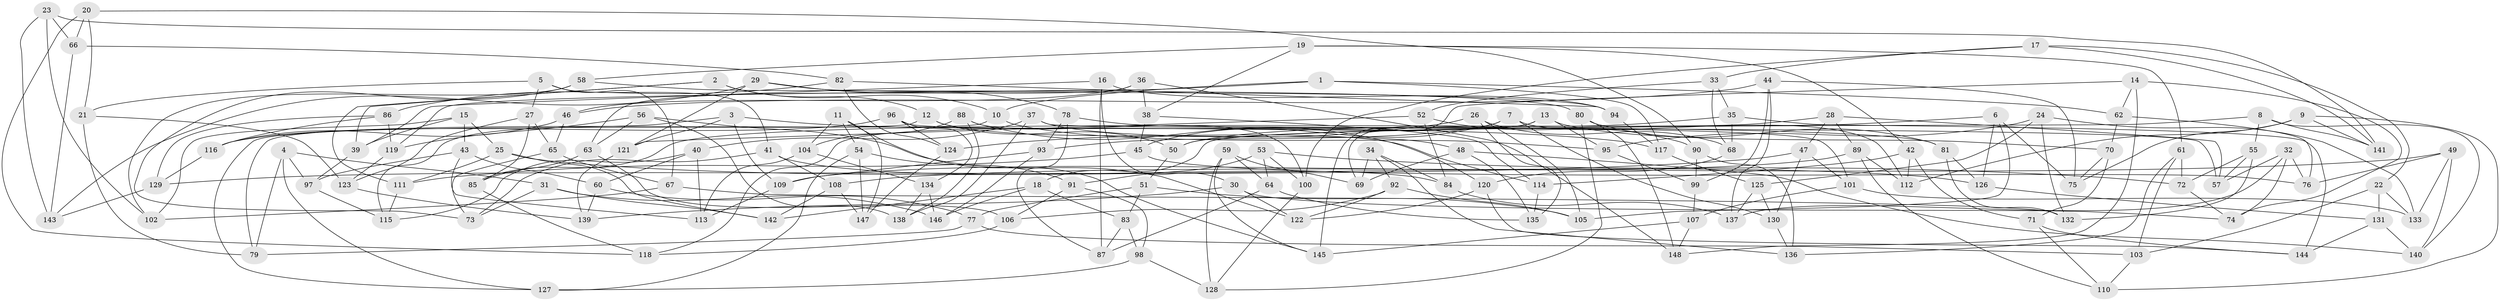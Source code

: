 // coarse degree distribution, {4: 0.4375, 6: 0.5, 5: 0.041666666666666664, 3: 0.020833333333333332}
// Generated by graph-tools (version 1.1) at 2025/52/02/27/25 19:52:35]
// undirected, 148 vertices, 296 edges
graph export_dot {
graph [start="1"]
  node [color=gray90,style=filled];
  1;
  2;
  3;
  4;
  5;
  6;
  7;
  8;
  9;
  10;
  11;
  12;
  13;
  14;
  15;
  16;
  17;
  18;
  19;
  20;
  21;
  22;
  23;
  24;
  25;
  26;
  27;
  28;
  29;
  30;
  31;
  32;
  33;
  34;
  35;
  36;
  37;
  38;
  39;
  40;
  41;
  42;
  43;
  44;
  45;
  46;
  47;
  48;
  49;
  50;
  51;
  52;
  53;
  54;
  55;
  56;
  57;
  58;
  59;
  60;
  61;
  62;
  63;
  64;
  65;
  66;
  67;
  68;
  69;
  70;
  71;
  72;
  73;
  74;
  75;
  76;
  77;
  78;
  79;
  80;
  81;
  82;
  83;
  84;
  85;
  86;
  87;
  88;
  89;
  90;
  91;
  92;
  93;
  94;
  95;
  96;
  97;
  98;
  99;
  100;
  101;
  102;
  103;
  104;
  105;
  106;
  107;
  108;
  109;
  110;
  111;
  112;
  113;
  114;
  115;
  116;
  117;
  118;
  119;
  120;
  121;
  122;
  123;
  124;
  125;
  126;
  127;
  128;
  129;
  130;
  131;
  132;
  133;
  134;
  135;
  136;
  137;
  138;
  139;
  140;
  141;
  142;
  143;
  144;
  145;
  146;
  147;
  148;
  1 -- 62;
  1 -- 117;
  1 -- 10;
  1 -- 119;
  2 -- 12;
  2 -- 39;
  2 -- 111;
  2 -- 10;
  3 -- 117;
  3 -- 109;
  3 -- 115;
  3 -- 121;
  4 -- 31;
  4 -- 127;
  4 -- 97;
  4 -- 79;
  5 -- 41;
  5 -- 21;
  5 -- 27;
  5 -- 67;
  6 -- 50;
  6 -- 126;
  6 -- 75;
  6 -- 105;
  7 -- 45;
  7 -- 130;
  7 -- 112;
  7 -- 93;
  8 -- 55;
  8 -- 18;
  8 -- 140;
  8 -- 141;
  9 -- 75;
  9 -- 141;
  9 -- 110;
  9 -- 112;
  10 -- 95;
  10 -- 79;
  11 -- 145;
  11 -- 104;
  11 -- 54;
  11 -- 147;
  12 -- 50;
  12 -- 114;
  12 -- 127;
  13 -- 69;
  13 -- 118;
  13 -- 70;
  13 -- 95;
  14 -- 145;
  14 -- 62;
  14 -- 74;
  14 -- 148;
  15 -- 25;
  15 -- 102;
  15 -- 43;
  15 -- 39;
  16 -- 39;
  16 -- 94;
  16 -- 87;
  16 -- 30;
  17 -- 100;
  17 -- 22;
  17 -- 141;
  17 -- 33;
  18 -- 146;
  18 -- 83;
  18 -- 142;
  19 -- 42;
  19 -- 58;
  19 -- 38;
  19 -- 61;
  20 -- 21;
  20 -- 66;
  20 -- 90;
  20 -- 118;
  21 -- 79;
  21 -- 123;
  22 -- 133;
  22 -- 103;
  22 -- 131;
  23 -- 66;
  23 -- 102;
  23 -- 143;
  23 -- 141;
  24 -- 133;
  24 -- 132;
  24 -- 95;
  24 -- 125;
  25 -- 111;
  25 -- 126;
  25 -- 142;
  26 -- 68;
  26 -- 105;
  26 -- 135;
  26 -- 124;
  27 -- 123;
  27 -- 65;
  27 -- 85;
  28 -- 89;
  28 -- 47;
  28 -- 85;
  28 -- 57;
  29 -- 94;
  29 -- 143;
  29 -- 121;
  29 -- 78;
  30 -- 122;
  30 -- 74;
  30 -- 139;
  31 -- 73;
  31 -- 142;
  31 -- 146;
  32 -- 74;
  32 -- 137;
  32 -- 57;
  32 -- 76;
  33 -- 52;
  33 -- 35;
  33 -- 68;
  34 -- 136;
  34 -- 92;
  34 -- 84;
  34 -- 69;
  35 -- 50;
  35 -- 68;
  35 -- 144;
  36 -- 63;
  36 -- 38;
  36 -- 46;
  36 -- 148;
  37 -- 48;
  37 -- 40;
  37 -- 138;
  37 -- 57;
  38 -- 45;
  38 -- 114;
  39 -- 97;
  40 -- 115;
  40 -- 113;
  40 -- 60;
  41 -- 73;
  41 -- 84;
  41 -- 108;
  42 -- 71;
  42 -- 112;
  42 -- 114;
  43 -- 60;
  43 -- 113;
  43 -- 97;
  44 -- 46;
  44 -- 75;
  44 -- 137;
  44 -- 99;
  45 -- 111;
  45 -- 76;
  46 -- 65;
  46 -- 116;
  47 -- 130;
  47 -- 129;
  47 -- 101;
  48 -- 135;
  48 -- 140;
  48 -- 69;
  49 -- 108;
  49 -- 140;
  49 -- 76;
  49 -- 133;
  50 -- 51;
  51 -- 77;
  51 -- 83;
  51 -- 105;
  52 -- 90;
  52 -- 121;
  52 -- 84;
  53 -- 64;
  53 -- 91;
  53 -- 100;
  53 -- 72;
  54 -- 127;
  54 -- 91;
  54 -- 147;
  55 -- 72;
  55 -- 57;
  55 -- 132;
  56 -- 122;
  56 -- 138;
  56 -- 63;
  56 -- 119;
  58 -- 80;
  58 -- 102;
  58 -- 73;
  59 -- 145;
  59 -- 69;
  59 -- 128;
  59 -- 64;
  60 -- 77;
  60 -- 139;
  61 -- 136;
  61 -- 103;
  61 -- 72;
  62 -- 70;
  62 -- 76;
  63 -- 106;
  63 -- 85;
  64 -- 87;
  64 -- 135;
  65 -- 73;
  65 -- 67;
  66 -- 143;
  66 -- 82;
  67 -- 102;
  67 -- 132;
  68 -- 120;
  70 -- 71;
  70 -- 75;
  71 -- 110;
  71 -- 144;
  72 -- 74;
  77 -- 103;
  77 -- 79;
  78 -- 93;
  78 -- 87;
  78 -- 81;
  80 -- 148;
  80 -- 81;
  80 -- 128;
  81 -- 126;
  81 -- 132;
  82 -- 86;
  82 -- 94;
  82 -- 124;
  83 -- 87;
  83 -- 98;
  84 -- 137;
  85 -- 118;
  86 -- 129;
  86 -- 119;
  86 -- 116;
  88 -- 100;
  88 -- 104;
  88 -- 120;
  88 -- 138;
  89 -- 109;
  89 -- 110;
  89 -- 112;
  90 -- 136;
  90 -- 99;
  91 -- 106;
  91 -- 98;
  92 -- 106;
  92 -- 122;
  92 -- 105;
  93 -- 109;
  93 -- 146;
  94 -- 117;
  95 -- 99;
  96 -- 101;
  96 -- 124;
  96 -- 116;
  96 -- 134;
  97 -- 115;
  98 -- 128;
  98 -- 127;
  99 -- 107;
  100 -- 128;
  101 -- 133;
  101 -- 107;
  103 -- 110;
  104 -- 113;
  104 -- 134;
  106 -- 118;
  107 -- 145;
  107 -- 148;
  108 -- 147;
  108 -- 142;
  109 -- 113;
  111 -- 115;
  114 -- 135;
  116 -- 129;
  117 -- 125;
  119 -- 123;
  120 -- 122;
  120 -- 144;
  121 -- 139;
  123 -- 139;
  124 -- 147;
  125 -- 137;
  125 -- 130;
  126 -- 131;
  129 -- 143;
  130 -- 136;
  131 -- 140;
  131 -- 144;
  134 -- 146;
  134 -- 138;
}
